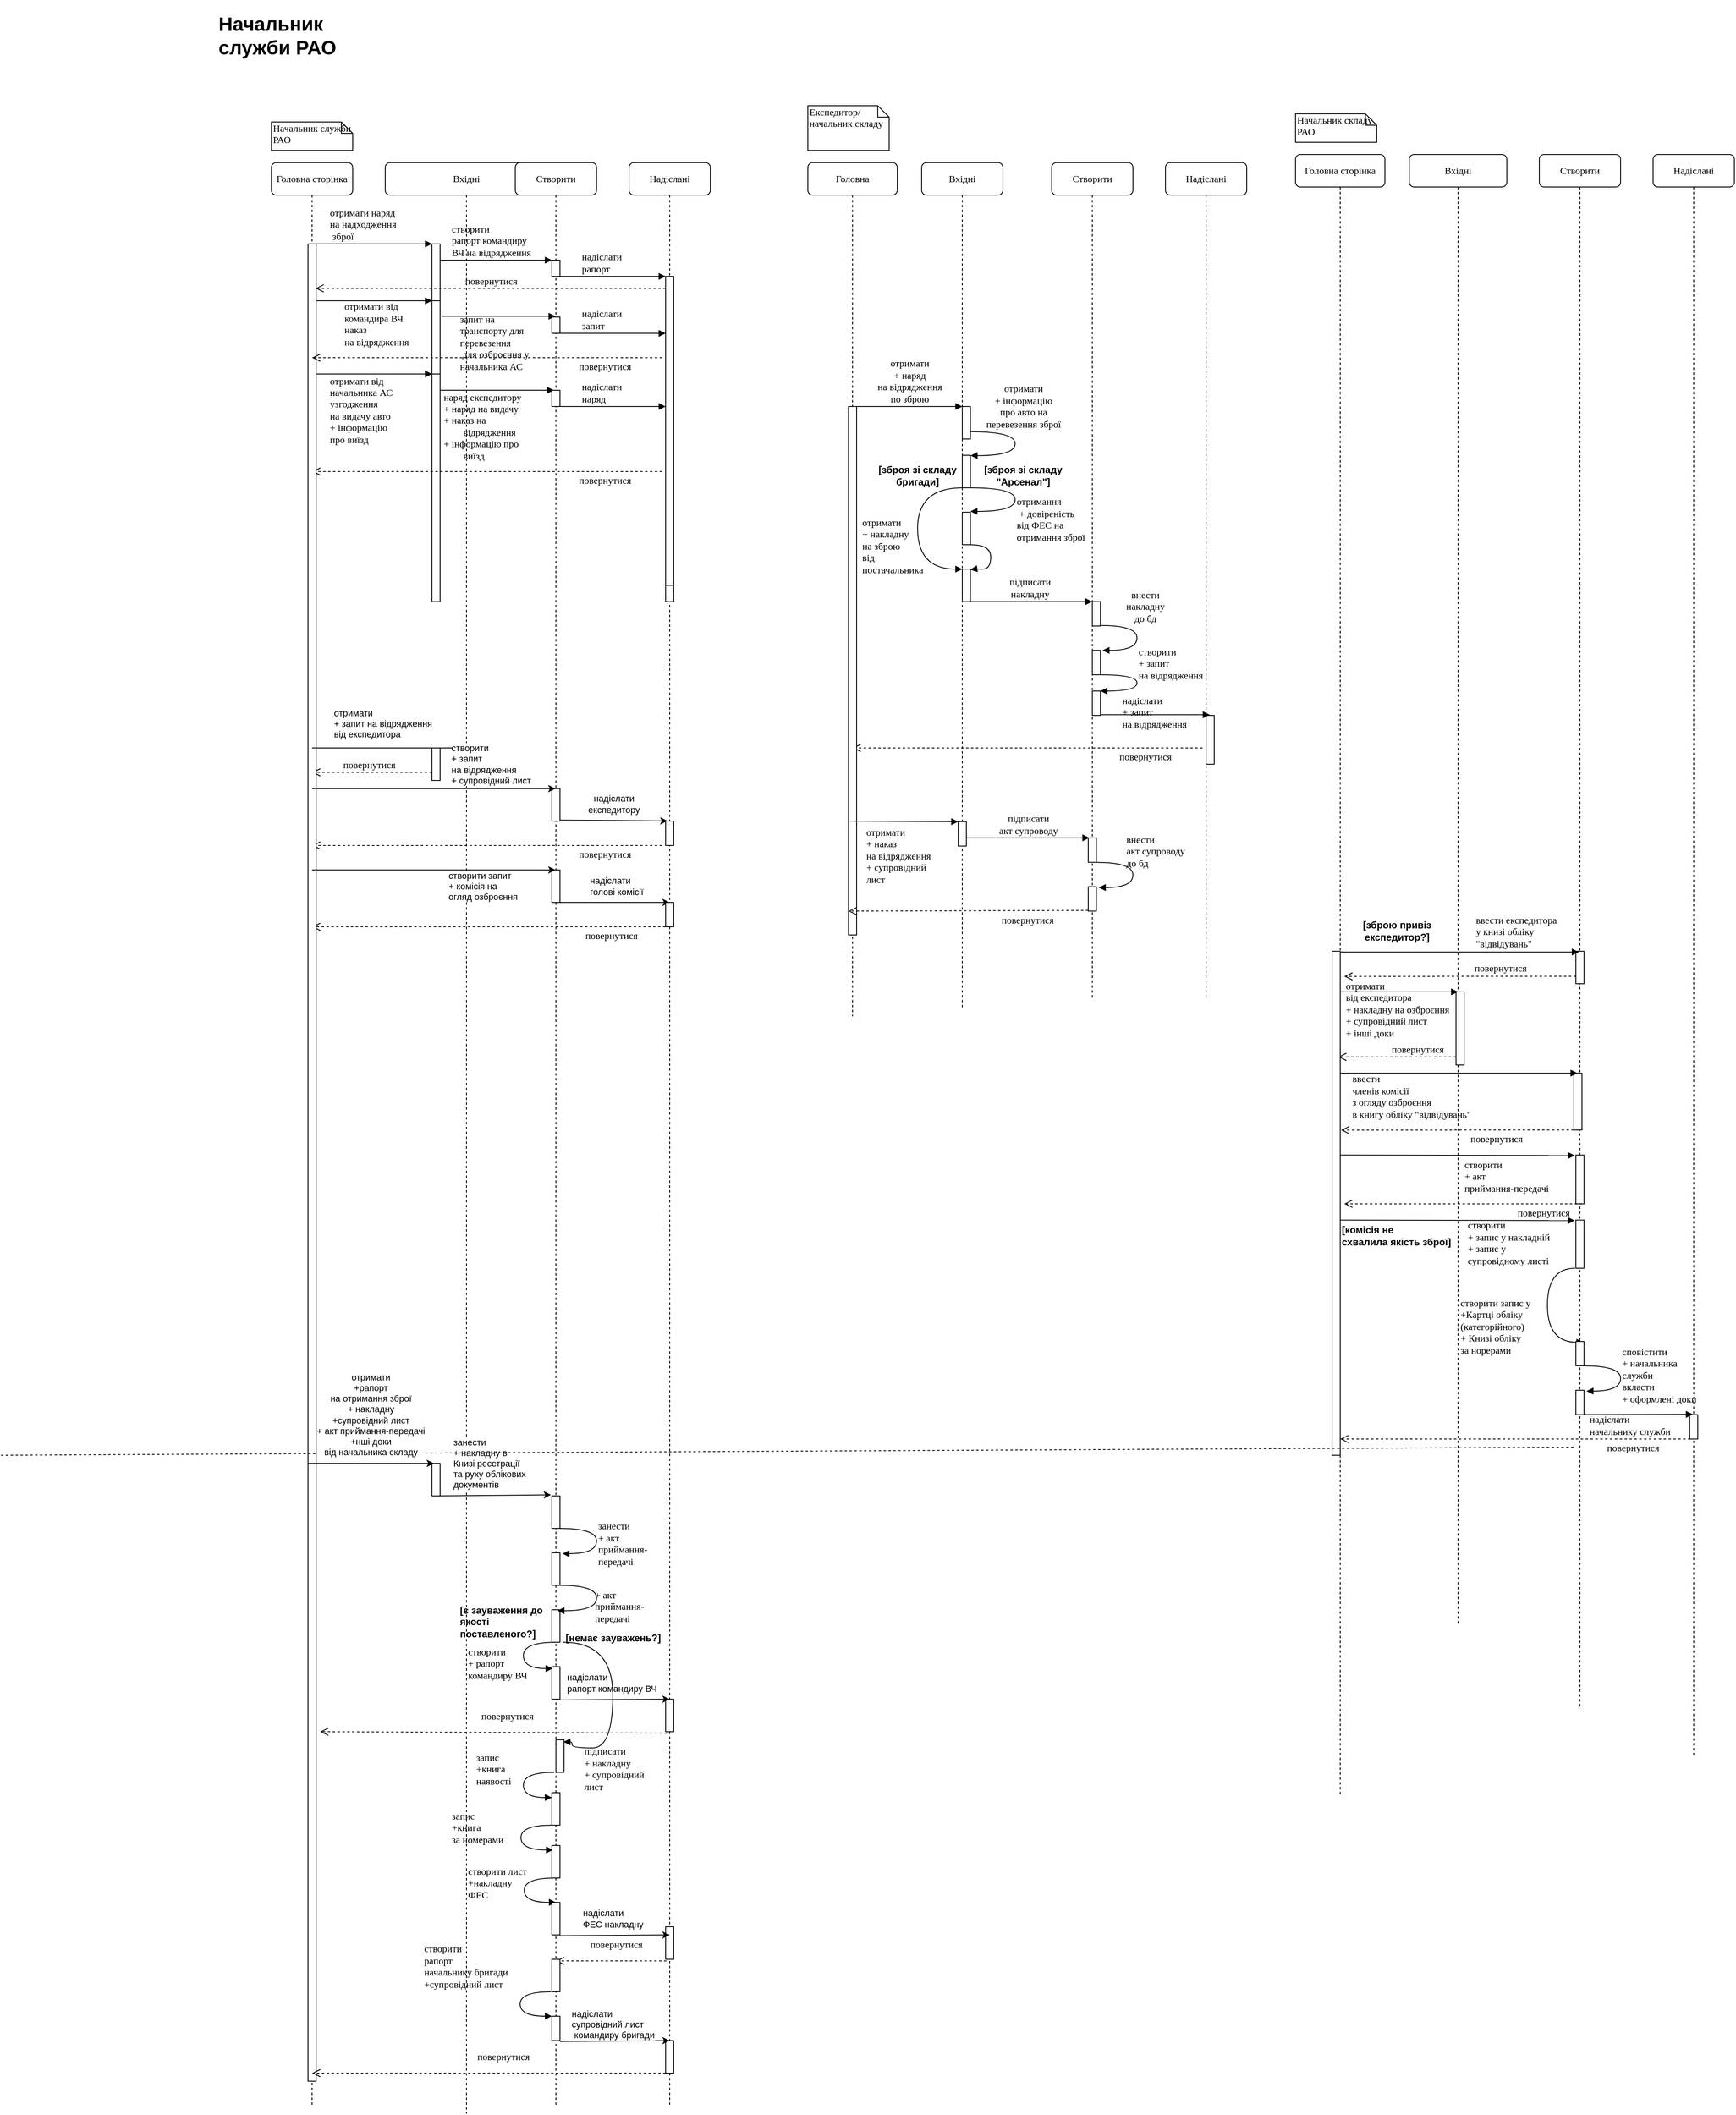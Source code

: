 <mxfile version="22.1.11" type="github">
  <diagram name="Page-1" id="13e1069c-82ec-6db2-03f1-153e76fe0fe0">
    <mxGraphModel dx="4600" dy="2733" grid="1" gridSize="10" guides="1" tooltips="1" connect="1" arrows="1" fold="1" page="1" pageScale="1" pageWidth="1100" pageHeight="850" background="none" math="0" shadow="0">
      <root>
        <mxCell id="0" />
        <mxCell id="1" parent="0" />
        <mxCell id="7baba1c4bc27f4b0-4" value="Надіслані" style="shape=umlLifeline;perimeter=lifelinePerimeter;whiteSpace=wrap;html=1;container=1;collapsible=0;recursiveResize=0;outlineConnect=0;rounded=1;shadow=0;comic=0;labelBackgroundColor=none;strokeWidth=1;fontFamily=Verdana;fontSize=12;align=center;" parent="1" vertex="1">
          <mxGeometry x="540" y="80" width="100" height="2390" as="geometry" />
        </mxCell>
        <mxCell id="gJN-mxGq6mvan0Lc4Zg4-46" value="" style="html=1;points=[];perimeter=orthogonalPerimeter;rounded=0;shadow=0;comic=0;labelBackgroundColor=none;strokeWidth=1;fontFamily=Verdana;fontSize=12;align=center;" parent="7baba1c4bc27f4b0-4" vertex="1">
          <mxGeometry x="45" y="210" width="10" height="330" as="geometry" />
        </mxCell>
        <mxCell id="gJN-mxGq6mvan0Lc4Zg4-53" value="" style="html=1;points=[];perimeter=orthogonalPerimeter;rounded=0;shadow=0;comic=0;labelBackgroundColor=none;strokeWidth=1;fontFamily=Verdana;fontSize=12;align=center;" parent="7baba1c4bc27f4b0-4" vertex="1">
          <mxGeometry x="45" y="300" width="10" height="240" as="geometry" />
        </mxCell>
        <mxCell id="TfGKlCGZZ1w4m9sOf4cQ-7" value="" style="html=1;points=[];perimeter=orthogonalPerimeter;rounded=0;shadow=0;comic=0;labelBackgroundColor=none;strokeWidth=1;fontFamily=Verdana;fontSize=12;align=center;" parent="7baba1c4bc27f4b0-4" vertex="1">
          <mxGeometry x="45" y="810" width="10" height="30" as="geometry" />
        </mxCell>
        <mxCell id="TfGKlCGZZ1w4m9sOf4cQ-14" value="надіслати &lt;br&gt;голові комісії" style="endArrow=classic;html=1;rounded=0;align=left;" parent="7baba1c4bc27f4b0-4" edge="1">
          <mxGeometry x="-0.483" y="20" width="50" height="50" relative="1" as="geometry">
            <mxPoint x="-84.833" y="910" as="sourcePoint" />
            <mxPoint x="50" y="910" as="targetPoint" />
            <mxPoint as="offset" />
          </mxGeometry>
        </mxCell>
        <mxCell id="TfGKlCGZZ1w4m9sOf4cQ-15" value="" style="html=1;points=[];perimeter=orthogonalPerimeter;rounded=0;shadow=0;comic=0;labelBackgroundColor=none;strokeWidth=1;fontFamily=Verdana;fontSize=12;align=center;" parent="7baba1c4bc27f4b0-4" vertex="1">
          <mxGeometry x="45" y="910" width="10" height="30" as="geometry" />
        </mxCell>
        <mxCell id="jEu4bzOX_h1lWOpRAMhi-13" value="" style="html=1;points=[];perimeter=orthogonalPerimeter;rounded=0;shadow=0;comic=0;labelBackgroundColor=none;strokeWidth=1;fontFamily=Verdana;fontSize=12;align=center;" vertex="1" parent="7baba1c4bc27f4b0-4">
          <mxGeometry x="45" y="1890" width="10" height="40" as="geometry" />
        </mxCell>
        <mxCell id="jEu4bzOX_h1lWOpRAMhi-26" value="" style="html=1;points=[];perimeter=orthogonalPerimeter;rounded=0;shadow=0;comic=0;labelBackgroundColor=none;strokeWidth=1;fontFamily=Verdana;fontSize=12;align=center;" vertex="1" parent="7baba1c4bc27f4b0-4">
          <mxGeometry x="45" y="2170" width="10" height="40" as="geometry" />
        </mxCell>
        <mxCell id="7baba1c4bc27f4b0-16" value="" style="html=1;points=[];perimeter=orthogonalPerimeter;rounded=0;shadow=0;comic=0;labelBackgroundColor=none;strokeWidth=1;fontFamily=Verdana;fontSize=12;align=center;" parent="1" vertex="1">
          <mxGeometry x="585" y="220" width="10" height="380" as="geometry" />
        </mxCell>
        <mxCell id="7baba1c4bc27f4b0-2" value="Вхідні" style="shape=umlLifeline;perimeter=lifelinePerimeter;whiteSpace=wrap;html=1;container=1;collapsible=0;recursiveResize=0;outlineConnect=0;rounded=1;shadow=0;comic=0;labelBackgroundColor=none;strokeWidth=1;fontFamily=Verdana;fontSize=12;align=center;" parent="1" vertex="1">
          <mxGeometry x="240" y="80" width="200" height="2400" as="geometry" />
        </mxCell>
        <mxCell id="7baba1c4bc27f4b0-10" value="" style="html=1;points=[];perimeter=orthogonalPerimeter;rounded=0;shadow=0;comic=0;labelBackgroundColor=none;strokeWidth=1;fontFamily=Verdana;fontSize=12;align=center;" parent="7baba1c4bc27f4b0-2" vertex="1">
          <mxGeometry x="57.5" y="100" width="10" height="440" as="geometry" />
        </mxCell>
        <mxCell id="gJN-mxGq6mvan0Lc4Zg4-41" value="" style="html=1;points=[];perimeter=orthogonalPerimeter;rounded=0;shadow=0;comic=0;labelBackgroundColor=none;strokeWidth=1;fontFamily=Verdana;fontSize=12;align=center;" parent="7baba1c4bc27f4b0-2" vertex="1">
          <mxGeometry x="57.5" y="170" width="10" height="360" as="geometry" />
        </mxCell>
        <mxCell id="gJN-mxGq6mvan0Lc4Zg4-49" value="" style="html=1;points=[];perimeter=orthogonalPerimeter;rounded=0;shadow=0;comic=0;labelBackgroundColor=none;strokeWidth=1;fontFamily=Verdana;fontSize=12;align=center;" parent="7baba1c4bc27f4b0-2" vertex="1">
          <mxGeometry x="57.5" y="260" width="10" height="280" as="geometry" />
        </mxCell>
        <mxCell id="gJN-mxGq6mvan0Lc4Zg4-52" value="наряд експедитору&amp;nbsp;&lt;br&gt;+ наряд на видачу&lt;br&gt;+ наказ на &lt;br&gt;&lt;span style=&quot;white-space: pre;&quot;&gt;&#x9;&lt;/span&gt;відрядження&lt;br&gt;&lt;div style=&quot;&quot;&gt;&lt;span style=&quot;background-color: initial;&quot;&gt;+ інформацію про&amp;nbsp;&lt;/span&gt;&lt;/div&gt;&lt;div style=&quot;&quot;&gt;&lt;span style=&quot;background-color: initial;&quot;&gt;&lt;span style=&quot;white-space: pre;&quot;&gt;&#x9;&lt;/span&gt;виїзд&lt;/span&gt;&lt;/div&gt;" style="html=1;verticalAlign=bottom;endArrow=block;labelBackgroundColor=none;fontFamily=Verdana;fontSize=12;align=left;" parent="7baba1c4bc27f4b0-2" edge="1">
          <mxGeometry x="-0.964" y="-90" relative="1" as="geometry">
            <mxPoint x="67.5" y="280" as="sourcePoint" />
            <mxPoint x="207.5" y="280" as="targetPoint" />
            <mxPoint as="offset" />
          </mxGeometry>
        </mxCell>
        <mxCell id="TfGKlCGZZ1w4m9sOf4cQ-2" value="" style="html=1;points=[];perimeter=orthogonalPerimeter;rounded=0;shadow=0;comic=0;labelBackgroundColor=none;strokeWidth=1;fontFamily=Verdana;fontSize=12;align=center;" parent="7baba1c4bc27f4b0-2" vertex="1">
          <mxGeometry x="57.5" y="720" width="10" height="40" as="geometry" />
        </mxCell>
        <mxCell id="TfGKlCGZZ1w4m9sOf4cQ-16" value="повернутися" style="html=1;verticalAlign=bottom;endArrow=open;dashed=1;endSize=8;labelBackgroundColor=none;fontFamily=Verdana;fontSize=12;" parent="7baba1c4bc27f4b0-2" target="7baba1c4bc27f4b0-8" edge="1">
          <mxGeometry x="-0.672" y="20" relative="1" as="geometry">
            <mxPoint x="-79.996" y="940" as="targetPoint" />
            <mxPoint x="350.68" y="940" as="sourcePoint" />
            <mxPoint as="offset" />
          </mxGeometry>
        </mxCell>
        <mxCell id="TfGKlCGZZ1w4m9sOf4cQ-25" value="" style="html=1;points=[];perimeter=orthogonalPerimeter;rounded=0;shadow=0;comic=0;labelBackgroundColor=none;strokeWidth=1;fontFamily=Verdana;fontSize=12;align=center;" parent="7baba1c4bc27f4b0-2" vertex="1">
          <mxGeometry x="57.5" y="1600" width="10" height="40" as="geometry" />
        </mxCell>
        <mxCell id="jEu4bzOX_h1lWOpRAMhi-10" value="&lt;b&gt;[є зауваження до якості поставленого?]&lt;/b&gt;" style="text;html=1;strokeColor=none;fillColor=none;align=left;verticalAlign=middle;whiteSpace=wrap;rounded=0;" vertex="1" parent="7baba1c4bc27f4b0-2">
          <mxGeometry x="90" y="1780" width="130" height="30" as="geometry" />
        </mxCell>
        <mxCell id="7baba1c4bc27f4b0-3" value="Створити" style="shape=umlLifeline;perimeter=lifelinePerimeter;whiteSpace=wrap;html=1;container=1;collapsible=0;recursiveResize=0;outlineConnect=0;rounded=1;shadow=0;comic=0;labelBackgroundColor=none;strokeWidth=1;fontFamily=Verdana;fontSize=12;align=center;" parent="1" vertex="1">
          <mxGeometry x="400" y="80" width="100" height="2390" as="geometry" />
        </mxCell>
        <mxCell id="7baba1c4bc27f4b0-13" value="" style="html=1;points=[];perimeter=orthogonalPerimeter;rounded=0;shadow=0;comic=0;labelBackgroundColor=none;strokeWidth=1;fontFamily=Verdana;fontSize=12;align=center;" parent="7baba1c4bc27f4b0-3" vertex="1">
          <mxGeometry x="45" y="120" width="10" height="20" as="geometry" />
        </mxCell>
        <mxCell id="gJN-mxGq6mvan0Lc4Zg4-42" value="запит на &lt;br&gt;транспорту для &lt;br&gt;перевезення&lt;br&gt;&amp;nbsp;для озброєння у &lt;br&gt;начальника АС" style="html=1;verticalAlign=bottom;endArrow=block;labelBackgroundColor=none;fontFamily=Verdana;fontSize=12;align=left;" parent="7baba1c4bc27f4b0-3" target="7baba1c4bc27f4b0-3" edge="1">
          <mxGeometry x="-0.713" y="-71" relative="1" as="geometry">
            <mxPoint x="-90" y="189" as="sourcePoint" />
            <mxPoint x="40" y="189" as="targetPoint" />
            <mxPoint as="offset" />
          </mxGeometry>
        </mxCell>
        <mxCell id="gJN-mxGq6mvan0Lc4Zg4-43" value="" style="html=1;points=[];perimeter=orthogonalPerimeter;rounded=0;shadow=0;comic=0;labelBackgroundColor=none;strokeWidth=1;fontFamily=Verdana;fontSize=12;align=center;" parent="7baba1c4bc27f4b0-3" vertex="1">
          <mxGeometry x="45" y="190" width="10" height="20" as="geometry" />
        </mxCell>
        <mxCell id="gJN-mxGq6mvan0Lc4Zg4-51" value="" style="html=1;points=[];perimeter=orthogonalPerimeter;rounded=0;shadow=0;comic=0;labelBackgroundColor=none;strokeWidth=1;fontFamily=Verdana;fontSize=12;align=center;" parent="7baba1c4bc27f4b0-3" vertex="1">
          <mxGeometry x="45" y="280" width="10" height="20" as="geometry" />
        </mxCell>
        <mxCell id="gJN-mxGq6mvan0Lc4Zg4-55" value="повернутися" style="html=1;verticalAlign=bottom;endArrow=open;dashed=1;endSize=8;labelBackgroundColor=none;fontFamily=Verdana;fontSize=12;" parent="7baba1c4bc27f4b0-3" edge="1">
          <mxGeometry x="-0.672" y="20" relative="1" as="geometry">
            <mxPoint x="-249.996" y="380" as="targetPoint" />
            <mxPoint x="180.68" y="380" as="sourcePoint" />
            <mxPoint as="offset" />
          </mxGeometry>
        </mxCell>
        <mxCell id="TfGKlCGZZ1w4m9sOf4cQ-3" value="повернутися" style="html=1;verticalAlign=bottom;endArrow=open;dashed=1;endSize=8;labelBackgroundColor=none;fontFamily=Verdana;fontSize=12;" parent="7baba1c4bc27f4b0-3" source="TfGKlCGZZ1w4m9sOf4cQ-2" edge="1">
          <mxGeometry x="0.051" relative="1" as="geometry">
            <mxPoint x="-249.996" y="750" as="targetPoint" />
            <mxPoint x="-110" y="750" as="sourcePoint" />
            <mxPoint as="offset" />
          </mxGeometry>
        </mxCell>
        <mxCell id="TfGKlCGZZ1w4m9sOf4cQ-5" value="" style="html=1;points=[];perimeter=orthogonalPerimeter;rounded=0;shadow=0;comic=0;labelBackgroundColor=none;strokeWidth=1;fontFamily=Verdana;fontSize=12;align=center;" parent="7baba1c4bc27f4b0-3" vertex="1">
          <mxGeometry x="45" y="770" width="10" height="40" as="geometry" />
        </mxCell>
        <mxCell id="TfGKlCGZZ1w4m9sOf4cQ-8" value="повернутися" style="html=1;verticalAlign=bottom;endArrow=open;dashed=1;endSize=8;labelBackgroundColor=none;fontFamily=Verdana;fontSize=12;" parent="7baba1c4bc27f4b0-3" edge="1">
          <mxGeometry x="-0.672" y="20" relative="1" as="geometry">
            <mxPoint x="-249.996" y="840" as="targetPoint" />
            <mxPoint x="180.68" y="840" as="sourcePoint" />
            <mxPoint as="offset" />
          </mxGeometry>
        </mxCell>
        <mxCell id="TfGKlCGZZ1w4m9sOf4cQ-13" value="" style="html=1;points=[];perimeter=orthogonalPerimeter;rounded=0;shadow=0;comic=0;labelBackgroundColor=none;strokeWidth=1;fontFamily=Verdana;fontSize=12;align=center;" parent="7baba1c4bc27f4b0-3" vertex="1">
          <mxGeometry x="45" y="870" width="10" height="40" as="geometry" />
        </mxCell>
        <mxCell id="jEu4bzOX_h1lWOpRAMhi-1" value="" style="html=1;points=[];perimeter=orthogonalPerimeter;rounded=0;shadow=0;comic=0;labelBackgroundColor=none;strokeWidth=1;fontFamily=Verdana;fontSize=12;align=center;" vertex="1" parent="7baba1c4bc27f4b0-3">
          <mxGeometry x="45" y="1640" width="10" height="40" as="geometry" />
        </mxCell>
        <mxCell id="jEu4bzOX_h1lWOpRAMhi-4" value="&lt;div style=&quot;text-align: left;&quot;&gt;занести&amp;nbsp;&lt;/div&gt;&lt;div style=&quot;text-align: left;&quot;&gt;+ накладну в&amp;nbsp;&lt;/div&gt;&lt;div style=&quot;text-align: left;&quot;&gt;Книзі реєстрації&lt;/div&gt;&lt;div style=&quot;text-align: left;&quot;&gt;та руху облікових&lt;/div&gt;&lt;div style=&quot;text-align: left;&quot;&gt;документів&lt;/div&gt;" style="endArrow=classic;html=1;rounded=0;entryX=-0.108;entryY=-0.032;entryDx=0;entryDy=0;entryPerimeter=0;" edge="1" parent="7baba1c4bc27f4b0-3" target="jEu4bzOX_h1lWOpRAMhi-1">
          <mxGeometry x="-0.048" y="39" width="50" height="50" relative="1" as="geometry">
            <mxPoint x="-100" y="1640" as="sourcePoint" />
            <mxPoint x="40" y="1640" as="targetPoint" />
            <mxPoint as="offset" />
          </mxGeometry>
        </mxCell>
        <mxCell id="jEu4bzOX_h1lWOpRAMhi-5" value="" style="html=1;points=[];perimeter=orthogonalPerimeter;rounded=0;shadow=0;comic=0;labelBackgroundColor=none;strokeWidth=1;fontFamily=Verdana;fontSize=12;align=center;" vertex="1" parent="7baba1c4bc27f4b0-3">
          <mxGeometry x="45" y="1710" width="10" height="40" as="geometry" />
        </mxCell>
        <mxCell id="jEu4bzOX_h1lWOpRAMhi-7" value="" style="html=1;points=[];perimeter=orthogonalPerimeter;rounded=0;shadow=0;comic=0;labelBackgroundColor=none;strokeWidth=1;fontFamily=Verdana;fontSize=12;align=center;" vertex="1" parent="7baba1c4bc27f4b0-3">
          <mxGeometry x="45" y="1780" width="10" height="40" as="geometry" />
        </mxCell>
        <mxCell id="jEu4bzOX_h1lWOpRAMhi-9" value="&lt;br&gt;+&amp;nbsp;акт &lt;br&gt;приймання-&lt;br&gt;передачі" style="html=1;verticalAlign=bottom;endArrow=block;labelBackgroundColor=none;fontFamily=Verdana;fontSize=12;elbow=vertical;edgeStyle=orthogonalEdgeStyle;curved=1;exitX=1.02;exitY=0.98;exitPerimeter=0;exitDx=0;exitDy=0;entryX=0.684;entryY=0.03;entryDx=0;entryDy=0;entryPerimeter=0;align=left;" edge="1" parent="7baba1c4bc27f4b0-3" target="jEu4bzOX_h1lWOpRAMhi-7">
          <mxGeometry x="0.288" y="19" relative="1" as="geometry">
            <mxPoint x="55" y="1750.01" as="sourcePoint" />
            <mxPoint x="58" y="1781.01" as="targetPoint" />
            <Array as="points">
              <mxPoint x="100" y="1750" />
              <mxPoint x="100" y="1781" />
            </Array>
            <mxPoint as="offset" />
          </mxGeometry>
        </mxCell>
        <mxCell id="jEu4bzOX_h1lWOpRAMhi-11" value="створити&amp;nbsp;&lt;br&gt;+ рапорт &lt;br&gt;командиру ВЧ" style="html=1;verticalAlign=bottom;endArrow=block;labelBackgroundColor=none;fontFamily=Verdana;fontSize=12;elbow=vertical;edgeStyle=orthogonalEdgeStyle;curved=1;entryX=0.095;entryY=0.059;entryDx=0;entryDy=0;entryPerimeter=0;align=left;" edge="1" parent="7baba1c4bc27f4b0-3" target="jEu4bzOX_h1lWOpRAMhi-12">
          <mxGeometry x="0.337" y="-72" relative="1" as="geometry">
            <mxPoint x="50" y="1820" as="sourcePoint" />
            <mxPoint x="55" y="1851" as="targetPoint" />
            <Array as="points">
              <mxPoint x="10" y="1820" />
              <mxPoint x="10" y="1852" />
            </Array>
            <mxPoint x="-70" y="-54" as="offset" />
          </mxGeometry>
        </mxCell>
        <mxCell id="jEu4bzOX_h1lWOpRAMhi-12" value="" style="html=1;points=[];perimeter=orthogonalPerimeter;rounded=0;shadow=0;comic=0;labelBackgroundColor=none;strokeWidth=1;fontFamily=Verdana;fontSize=12;align=center;" vertex="1" parent="7baba1c4bc27f4b0-3">
          <mxGeometry x="45" y="1850" width="10" height="40" as="geometry" />
        </mxCell>
        <mxCell id="jEu4bzOX_h1lWOpRAMhi-14" value="&lt;div style=&quot;text-align: left;&quot;&gt;надіслати&amp;nbsp;&lt;/div&gt;&lt;div style=&quot;text-align: left;&quot;&gt;рапорт командиру ВЧ&amp;nbsp;&lt;/div&gt;" style="endArrow=classic;html=1;rounded=0;" edge="1" parent="7baba1c4bc27f4b0-3">
          <mxGeometry x="-0.035" y="21" width="50" height="50" relative="1" as="geometry">
            <mxPoint x="55" y="1891" as="sourcePoint" />
            <mxPoint x="190" y="1890" as="targetPoint" />
            <mxPoint as="offset" />
          </mxGeometry>
        </mxCell>
        <mxCell id="jEu4bzOX_h1lWOpRAMhi-15" value="повернутися" style="html=1;verticalAlign=bottom;endArrow=open;dashed=1;endSize=8;labelBackgroundColor=none;fontFamily=Verdana;fontSize=12;exitX=0.127;exitY=1.043;exitDx=0;exitDy=0;exitPerimeter=0;" edge="1" parent="7baba1c4bc27f4b0-3" source="jEu4bzOX_h1lWOpRAMhi-13">
          <mxGeometry x="-0.079" y="-11" relative="1" as="geometry">
            <mxPoint x="-239.996" y="1930" as="targetPoint" />
            <mxPoint x="190.68" y="1930" as="sourcePoint" />
            <mxPoint as="offset" />
          </mxGeometry>
        </mxCell>
        <mxCell id="jEu4bzOX_h1lWOpRAMhi-16" value="&lt;b&gt;[немає зауважень?]&lt;/b&gt;" style="text;html=1;strokeColor=none;fillColor=none;align=left;verticalAlign=middle;whiteSpace=wrap;rounded=0;" vertex="1" parent="7baba1c4bc27f4b0-3">
          <mxGeometry x="60" y="1800" width="120" height="30" as="geometry" />
        </mxCell>
        <mxCell id="jEu4bzOX_h1lWOpRAMhi-17" value="" style="html=1;points=[];perimeter=orthogonalPerimeter;rounded=0;shadow=0;comic=0;labelBackgroundColor=none;strokeWidth=1;fontFamily=Verdana;fontSize=12;align=center;" vertex="1" parent="7baba1c4bc27f4b0-3">
          <mxGeometry x="50" y="1940" width="10" height="40" as="geometry" />
        </mxCell>
        <mxCell id="jEu4bzOX_h1lWOpRAMhi-19" value="підписати&amp;nbsp;&lt;br&gt;+ накладну&lt;br&gt;+ супровідний &lt;br&gt;лист" style="html=1;verticalAlign=bottom;endArrow=block;labelBackgroundColor=none;fontFamily=Verdana;fontSize=12;elbow=vertical;edgeStyle=orthogonalEdgeStyle;curved=1;entryX=0.931;entryY=0.063;entryDx=0;entryDy=0;entryPerimeter=0;align=left;" edge="1" parent="7baba1c4bc27f4b0-3" target="jEu4bzOX_h1lWOpRAMhi-17">
          <mxGeometry x="0.762" y="57" relative="1" as="geometry">
            <mxPoint x="59" y="1820" as="sourcePoint" />
            <mxPoint x="55" y="1852" as="targetPoint" />
            <Array as="points">
              <mxPoint x="120" y="1820" />
              <mxPoint x="120" y="1950" />
              <mxPoint x="70" y="1950" />
              <mxPoint x="70" y="1942" />
            </Array>
            <mxPoint as="offset" />
          </mxGeometry>
        </mxCell>
        <mxCell id="jEu4bzOX_h1lWOpRAMhi-20" value="" style="html=1;points=[];perimeter=orthogonalPerimeter;rounded=0;shadow=0;comic=0;labelBackgroundColor=none;strokeWidth=1;fontFamily=Verdana;fontSize=12;align=center;" vertex="1" parent="7baba1c4bc27f4b0-3">
          <mxGeometry x="45" y="2005" width="10" height="40" as="geometry" />
        </mxCell>
        <mxCell id="jEu4bzOX_h1lWOpRAMhi-21" value="запис&lt;br&gt;+книга &lt;br&gt;наявості" style="html=1;verticalAlign=bottom;endArrow=block;labelBackgroundColor=none;fontFamily=Verdana;fontSize=12;elbow=vertical;edgeStyle=orthogonalEdgeStyle;curved=1;exitX=1.02;exitY=0.98;exitPerimeter=0;exitDx=0;exitDy=0;entryX=0.684;entryY=0.03;entryDx=0;entryDy=0;entryPerimeter=0;align=left;" edge="1" parent="7baba1c4bc27f4b0-3">
          <mxGeometry x="0.115" y="-60" relative="1" as="geometry">
            <mxPoint x="48" y="1980.01" as="sourcePoint" />
            <mxPoint x="45" y="2011" as="targetPoint" />
            <Array as="points">
              <mxPoint x="10" y="1980" />
              <mxPoint x="10" y="2011" />
            </Array>
            <mxPoint as="offset" />
          </mxGeometry>
        </mxCell>
        <mxCell id="jEu4bzOX_h1lWOpRAMhi-22" value="запис&lt;br&gt;+книга &lt;br&gt;за номерами" style="html=1;verticalAlign=bottom;endArrow=block;labelBackgroundColor=none;fontFamily=Verdana;fontSize=12;elbow=vertical;edgeStyle=orthogonalEdgeStyle;curved=1;exitX=1.02;exitY=0.98;exitPerimeter=0;exitDx=0;exitDy=0;entryX=0.147;entryY=0.136;entryDx=0;entryDy=0;entryPerimeter=0;align=left;" edge="1" parent="7baba1c4bc27f4b0-3" target="jEu4bzOX_h1lWOpRAMhi-23">
          <mxGeometry x="0.211" y="-87" relative="1" as="geometry">
            <mxPoint x="45" y="2045.01" as="sourcePoint" />
            <mxPoint x="42" y="2076" as="targetPoint" />
            <Array as="points">
              <mxPoint x="7" y="2045" />
              <mxPoint x="7" y="2075" />
            </Array>
            <mxPoint as="offset" />
          </mxGeometry>
        </mxCell>
        <mxCell id="jEu4bzOX_h1lWOpRAMhi-23" value="" style="html=1;points=[];perimeter=orthogonalPerimeter;rounded=0;shadow=0;comic=0;labelBackgroundColor=none;strokeWidth=1;fontFamily=Verdana;fontSize=12;align=center;" vertex="1" parent="7baba1c4bc27f4b0-3">
          <mxGeometry x="45" y="2070" width="10" height="40" as="geometry" />
        </mxCell>
        <mxCell id="jEu4bzOX_h1lWOpRAMhi-24" value="створити лист&lt;br&gt;+накладну&lt;br&gt;ФЕС" style="html=1;verticalAlign=bottom;endArrow=block;labelBackgroundColor=none;fontFamily=Verdana;fontSize=12;elbow=vertical;edgeStyle=orthogonalEdgeStyle;curved=1;exitX=1.02;exitY=0.98;exitPerimeter=0;exitDx=0;exitDy=0;entryX=0.147;entryY=0.136;entryDx=0;entryDy=0;entryPerimeter=0;align=left;" edge="1" parent="7baba1c4bc27f4b0-3">
          <mxGeometry x="0.271" y="-71" relative="1" as="geometry">
            <mxPoint x="49" y="2110" as="sourcePoint" />
            <mxPoint x="50" y="2139.99" as="targetPoint" />
            <Array as="points">
              <mxPoint x="11" y="2109.99" />
              <mxPoint x="11" y="2139.99" />
            </Array>
            <mxPoint x="-71" y="-71" as="offset" />
          </mxGeometry>
        </mxCell>
        <mxCell id="jEu4bzOX_h1lWOpRAMhi-25" value="" style="html=1;points=[];perimeter=orthogonalPerimeter;rounded=0;shadow=0;comic=0;labelBackgroundColor=none;strokeWidth=1;fontFamily=Verdana;fontSize=12;align=center;" vertex="1" parent="7baba1c4bc27f4b0-3">
          <mxGeometry x="45" y="2140" width="10" height="40" as="geometry" />
        </mxCell>
        <mxCell id="jEu4bzOX_h1lWOpRAMhi-27" value="&lt;div style=&quot;text-align: left;&quot;&gt;надіслати&amp;nbsp;&lt;/div&gt;&lt;div style=&quot;text-align: left;&quot;&gt;ФЕС накладну&lt;/div&gt;" style="endArrow=classic;html=1;rounded=0;" edge="1" parent="7baba1c4bc27f4b0-3">
          <mxGeometry x="-0.035" y="21" width="50" height="50" relative="1" as="geometry">
            <mxPoint x="55" y="2181" as="sourcePoint" />
            <mxPoint x="190" y="2180" as="targetPoint" />
            <mxPoint as="offset" />
          </mxGeometry>
        </mxCell>
        <mxCell id="jEu4bzOX_h1lWOpRAMhi-28" value="повернутися" style="html=1;verticalAlign=bottom;endArrow=open;dashed=1;endSize=8;labelBackgroundColor=none;fontFamily=Verdana;fontSize=12;exitX=0.127;exitY=1.043;exitDx=0;exitDy=0;exitPerimeter=0;" edge="1" parent="7baba1c4bc27f4b0-3">
          <mxGeometry x="-0.079" y="-11" relative="1" as="geometry">
            <mxPoint x="50" y="2212" as="targetPoint" />
            <mxPoint x="186" y="2212" as="sourcePoint" />
            <mxPoint as="offset" />
          </mxGeometry>
        </mxCell>
        <mxCell id="jEu4bzOX_h1lWOpRAMhi-29" value="створити&amp;nbsp;&lt;br&gt;рапорт&lt;br&gt;начальнику бригади&lt;br&gt;+супровідний лист" style="html=1;verticalAlign=bottom;endArrow=block;labelBackgroundColor=none;fontFamily=Verdana;fontSize=12;elbow=vertical;edgeStyle=orthogonalEdgeStyle;curved=1;exitX=1.02;exitY=0.98;exitPerimeter=0;exitDx=0;exitDy=0;entryX=0.147;entryY=0.136;entryDx=0;entryDy=0;entryPerimeter=0;align=left;" edge="1" parent="7baba1c4bc27f4b0-3">
          <mxGeometry x="-0.29" y="-120" relative="1" as="geometry">
            <mxPoint x="44.0" y="2249.97" as="sourcePoint" />
            <mxPoint x="45.0" y="2279.96" as="targetPoint" />
            <Array as="points">
              <mxPoint x="6.0" y="2249.96" />
              <mxPoint x="6.0" y="2279.96" />
            </Array>
            <mxPoint as="offset" />
          </mxGeometry>
        </mxCell>
        <mxCell id="jEu4bzOX_h1lWOpRAMhi-30" value="" style="html=1;points=[];perimeter=orthogonalPerimeter;rounded=0;shadow=0;comic=0;labelBackgroundColor=none;strokeWidth=1;fontFamily=Verdana;fontSize=12;align=center;" vertex="1" parent="7baba1c4bc27f4b0-3">
          <mxGeometry x="45" y="2210" width="10" height="40" as="geometry" />
        </mxCell>
        <mxCell id="7baba1c4bc27f4b0-8" value="Головна сторінка" style="shape=umlLifeline;perimeter=lifelinePerimeter;whiteSpace=wrap;html=1;container=1;collapsible=0;recursiveResize=0;outlineConnect=0;rounded=1;shadow=0;comic=0;labelBackgroundColor=none;strokeWidth=1;fontFamily=Verdana;fontSize=12;align=center;" parent="1" vertex="1">
          <mxGeometry x="100" y="80" width="100" height="2390" as="geometry" />
        </mxCell>
        <mxCell id="7baba1c4bc27f4b0-9" value="" style="html=1;points=[];perimeter=orthogonalPerimeter;rounded=0;shadow=0;comic=0;labelBackgroundColor=none;strokeWidth=1;fontFamily=Verdana;fontSize=12;align=center;" parent="7baba1c4bc27f4b0-8" vertex="1">
          <mxGeometry x="45" y="100" width="10" height="2260" as="geometry" />
        </mxCell>
        <mxCell id="7baba1c4bc27f4b0-23" value="&lt;div style=&quot;text-align: left;&quot;&gt;&lt;span style=&quot;background-color: initial;&quot;&gt;отримати від&lt;/span&gt;&lt;/div&gt;&lt;div style=&quot;text-align: left;&quot;&gt;&lt;span style=&quot;background-color: initial;&quot;&gt;командира ВЧ&lt;/span&gt;&lt;/div&gt;&lt;div style=&quot;text-align: left;&quot;&gt;&lt;span style=&quot;background-color: initial;&quot;&gt;наказ&lt;/span&gt;&lt;/div&gt;на відрядження" style="html=1;verticalAlign=bottom;endArrow=block;labelBackgroundColor=none;fontFamily=Verdana;fontSize=12;" parent="7baba1c4bc27f4b0-8" edge="1">
          <mxGeometry x="0.032" y="-60" relative="1" as="geometry">
            <mxPoint x="55" y="170" as="sourcePoint" />
            <mxPoint x="197.5" y="170" as="targetPoint" />
            <mxPoint as="offset" />
          </mxGeometry>
        </mxCell>
        <mxCell id="gJN-mxGq6mvan0Lc4Zg4-50" value="отримати від &lt;br&gt;начальника АС&lt;br&gt;узгодження&lt;br&gt;на видачу авто&lt;br&gt;+ інформацію &lt;br&gt;про виїзд" style="html=1;verticalAlign=bottom;endArrow=block;labelBackgroundColor=none;fontFamily=Verdana;fontSize=12;align=left;" parent="7baba1c4bc27f4b0-8" edge="1">
          <mxGeometry x="-0.789" y="-90" relative="1" as="geometry">
            <mxPoint x="55" y="260" as="sourcePoint" />
            <mxPoint x="197.5" y="260" as="targetPoint" />
            <mxPoint as="offset" />
          </mxGeometry>
        </mxCell>
        <mxCell id="TfGKlCGZZ1w4m9sOf4cQ-1" value="отримати&amp;nbsp;&lt;br&gt;+ запит на відрядження&lt;br&gt;від&amp;nbsp;експедитора" style="endArrow=classic;html=1;rounded=0;align=left;" parent="7baba1c4bc27f4b0-8" target="7baba1c4bc27f4b0-2" edge="1">
          <mxGeometry x="-0.737" y="30" width="50" height="50" relative="1" as="geometry">
            <mxPoint x="50" y="720" as="sourcePoint" />
            <mxPoint x="100" y="670" as="targetPoint" />
            <mxPoint as="offset" />
          </mxGeometry>
        </mxCell>
        <mxCell id="TfGKlCGZZ1w4m9sOf4cQ-4" value="&lt;div style=&quot;text-align: left;&quot;&gt;створити&amp;nbsp;&lt;/div&gt;&lt;div style=&quot;text-align: left;&quot;&gt;+ запит&amp;nbsp;&lt;/div&gt;&lt;div style=&quot;text-align: left;&quot;&gt;на відрядження&lt;/div&gt;&lt;div style=&quot;text-align: left;&quot;&gt;+ супровідний лист&lt;/div&gt;" style="endArrow=classic;html=1;rounded=0;" parent="7baba1c4bc27f4b0-8" target="7baba1c4bc27f4b0-3" edge="1">
          <mxGeometry x="0.469" y="30" width="50" height="50" relative="1" as="geometry">
            <mxPoint x="50" y="770" as="sourcePoint" />
            <mxPoint x="100" y="720" as="targetPoint" />
            <mxPoint as="offset" />
          </mxGeometry>
        </mxCell>
        <mxCell id="TfGKlCGZZ1w4m9sOf4cQ-12" value="&lt;div style=&quot;text-align: left;&quot;&gt;створити запит&lt;/div&gt;&lt;div style=&quot;text-align: left;&quot;&gt;+ комісія на&amp;nbsp;&lt;/div&gt;&lt;div style=&quot;text-align: left;&quot;&gt;огляд озброєння&lt;/div&gt;" style="endArrow=classic;html=1;rounded=0;" parent="7baba1c4bc27f4b0-8" target="7baba1c4bc27f4b0-3" edge="1">
          <mxGeometry x="0.402" y="-20" width="50" height="50" relative="1" as="geometry">
            <mxPoint x="50" y="870" as="sourcePoint" />
            <mxPoint x="100" y="820" as="targetPoint" />
            <mxPoint as="offset" />
          </mxGeometry>
        </mxCell>
        <mxCell id="7baba1c4bc27f4b0-17" value="надіслати &lt;br&gt;рапорт" style="html=1;verticalAlign=bottom;endArrow=block;labelBackgroundColor=none;fontFamily=Verdana;fontSize=12;edgeStyle=elbowEdgeStyle;elbow=vertical;align=left;" parent="1" source="7baba1c4bc27f4b0-13" target="7baba1c4bc27f4b0-16" edge="1">
          <mxGeometry x="-0.615" relative="1" as="geometry">
            <mxPoint x="510" y="220" as="sourcePoint" />
            <Array as="points">
              <mxPoint x="460" y="220" />
            </Array>
            <mxPoint as="offset" />
          </mxGeometry>
        </mxCell>
        <mxCell id="7baba1c4bc27f4b0-11" value="отримати наряд &lt;br&gt;на надходження&lt;br&gt;&amp;nbsp;зброї" style="html=1;verticalAlign=bottom;endArrow=block;entryX=0;entryY=0;labelBackgroundColor=none;fontFamily=Verdana;fontSize=12;edgeStyle=elbowEdgeStyle;elbow=vertical;align=left;" parent="1" source="7baba1c4bc27f4b0-9" target="7baba1c4bc27f4b0-10" edge="1">
          <mxGeometry x="-0.79" relative="1" as="geometry">
            <mxPoint x="220" y="190" as="sourcePoint" />
            <mxPoint as="offset" />
          </mxGeometry>
        </mxCell>
        <mxCell id="7baba1c4bc27f4b0-14" value="створити &lt;br&gt;рапорт командиру &lt;br&gt;ВЧ на відрядження" style="html=1;verticalAlign=bottom;endArrow=block;entryX=0;entryY=0;labelBackgroundColor=none;fontFamily=Verdana;fontSize=12;edgeStyle=elbowEdgeStyle;elbow=vertical;align=left;" parent="1" source="7baba1c4bc27f4b0-10" target="7baba1c4bc27f4b0-13" edge="1">
          <mxGeometry x="-0.818" relative="1" as="geometry">
            <mxPoint x="370" y="200" as="sourcePoint" />
            <mxPoint as="offset" />
          </mxGeometry>
        </mxCell>
        <mxCell id="7baba1c4bc27f4b0-40" value="Начальник служби РАО" style="shape=note;whiteSpace=wrap;html=1;size=14;verticalAlign=top;align=left;spacingTop=-6;rounded=0;shadow=0;comic=0;labelBackgroundColor=none;strokeWidth=1;fontFamily=Verdana;fontSize=12" parent="1" vertex="1">
          <mxGeometry x="100" y="30" width="100" height="35" as="geometry" />
        </mxCell>
        <mxCell id="gJN-mxGq6mvan0Lc4Zg4-1" value="Вхідні" style="shape=umlLifeline;perimeter=lifelinePerimeter;whiteSpace=wrap;html=1;container=1;collapsible=0;recursiveResize=0;outlineConnect=0;rounded=1;shadow=0;comic=0;labelBackgroundColor=none;strokeWidth=1;fontFamily=Verdana;fontSize=12;align=center;" parent="1" vertex="1">
          <mxGeometry x="900" y="80" width="100" height="1040" as="geometry" />
        </mxCell>
        <mxCell id="gJN-mxGq6mvan0Lc4Zg4-3" value="Створити" style="shape=umlLifeline;perimeter=lifelinePerimeter;whiteSpace=wrap;html=1;container=1;collapsible=0;recursiveResize=0;outlineConnect=0;rounded=1;shadow=0;comic=0;labelBackgroundColor=none;strokeWidth=1;fontFamily=Verdana;fontSize=12;align=center;" parent="1" vertex="1">
          <mxGeometry x="1060" y="80" width="100" height="1030" as="geometry" />
        </mxCell>
        <mxCell id="gJN-mxGq6mvan0Lc4Zg4-5" value="Надіслані" style="shape=umlLifeline;perimeter=lifelinePerimeter;whiteSpace=wrap;html=1;container=1;collapsible=0;recursiveResize=0;outlineConnect=0;rounded=1;shadow=0;comic=0;labelBackgroundColor=none;strokeWidth=1;fontFamily=Verdana;fontSize=12;align=center;" parent="1" vertex="1">
          <mxGeometry x="1200" y="80" width="100" height="1030" as="geometry" />
        </mxCell>
        <mxCell id="gJN-mxGq6mvan0Lc4Zg4-9" value="Головна" style="shape=umlLifeline;perimeter=lifelinePerimeter;whiteSpace=wrap;html=1;container=1;collapsible=0;recursiveResize=0;outlineConnect=0;rounded=1;shadow=0;comic=0;labelBackgroundColor=none;strokeWidth=1;fontFamily=Verdana;fontSize=12;align=center;" parent="1" vertex="1">
          <mxGeometry x="760" y="80" width="110" height="1050" as="geometry" />
        </mxCell>
        <mxCell id="gJN-mxGq6mvan0Lc4Zg4-2" value="" style="html=1;points=[];perimeter=orthogonalPerimeter;rounded=0;shadow=0;comic=0;labelBackgroundColor=none;strokeWidth=1;fontFamily=Verdana;fontSize=12;align=center;" parent="gJN-mxGq6mvan0Lc4Zg4-9" vertex="1">
          <mxGeometry x="190" y="300" width="10" height="40" as="geometry" />
        </mxCell>
        <mxCell id="oQ4QWbfAj2tUCulmd6yD-1" value="отримати &lt;br&gt;+ інформацію &lt;br&gt;про авто на &lt;br&gt;перевезення зброї" style="html=1;verticalAlign=bottom;endArrow=block;labelBackgroundColor=none;fontFamily=Verdana;fontSize=12;elbow=vertical;edgeStyle=orthogonalEdgeStyle;curved=1;entryX=1.02;entryY=0.009;entryPerimeter=0;exitX=1.038;exitY=0.345;exitPerimeter=0;entryDx=0;entryDy=0;" parent="gJN-mxGq6mvan0Lc4Zg4-9" target="oQ4QWbfAj2tUCulmd6yD-2" edge="1">
          <mxGeometry x="-0.211" y="10" relative="1" as="geometry">
            <mxPoint x="200" y="331" as="sourcePoint" />
            <mxPoint x="205" y="369" as="targetPoint" />
            <Array as="points">
              <mxPoint x="255" y="331" />
              <mxPoint x="255" y="361" />
            </Array>
            <mxPoint as="offset" />
          </mxGeometry>
        </mxCell>
        <mxCell id="oQ4QWbfAj2tUCulmd6yD-2" value="" style="html=1;points=[];perimeter=orthogonalPerimeter;rounded=0;shadow=0;comic=0;labelBackgroundColor=none;strokeWidth=1;fontFamily=Verdana;fontSize=12;align=center;" parent="gJN-mxGq6mvan0Lc4Zg4-9" vertex="1">
          <mxGeometry x="190" y="360" width="10" height="40" as="geometry" />
        </mxCell>
        <mxCell id="oQ4QWbfAj2tUCulmd6yD-4" value="" style="html=1;points=[];perimeter=orthogonalPerimeter;rounded=0;shadow=0;comic=0;labelBackgroundColor=none;strokeWidth=1;fontFamily=Verdana;fontSize=12;align=center;" parent="gJN-mxGq6mvan0Lc4Zg4-9" vertex="1">
          <mxGeometry x="190" y="430" width="10" height="40" as="geometry" />
        </mxCell>
        <mxCell id="oQ4QWbfAj2tUCulmd6yD-5" value="отримання&amp;nbsp;&lt;br&gt;&amp;nbsp;+ довіреність &lt;br&gt;від ФЕС на &lt;br&gt;отримання зброї" style="html=1;verticalAlign=bottom;endArrow=block;labelBackgroundColor=none;fontFamily=Verdana;fontSize=12;elbow=vertical;edgeStyle=orthogonalEdgeStyle;curved=1;entryX=1.02;entryY=0.009;entryPerimeter=0;exitX=1.038;exitY=0.345;exitPerimeter=0;entryDx=0;entryDy=0;align=left;" parent="gJN-mxGq6mvan0Lc4Zg4-9" edge="1">
          <mxGeometry x="0.209" y="41" relative="1" as="geometry">
            <mxPoint x="200" y="400" as="sourcePoint" />
            <mxPoint x="200" y="429" as="targetPoint" />
            <Array as="points">
              <mxPoint x="255" y="400" />
              <mxPoint x="255" y="429" />
            </Array>
            <mxPoint as="offset" />
          </mxGeometry>
        </mxCell>
        <mxCell id="oQ4QWbfAj2tUCulmd6yD-7" value="" style="html=1;points=[];perimeter=orthogonalPerimeter;rounded=0;shadow=0;comic=0;labelBackgroundColor=none;strokeWidth=1;fontFamily=Verdana;fontSize=12;align=center;" parent="gJN-mxGq6mvan0Lc4Zg4-9" vertex="1">
          <mxGeometry x="190" y="500" width="10" height="40" as="geometry" />
        </mxCell>
        <mxCell id="oQ4QWbfAj2tUCulmd6yD-14" value="" style="html=1;points=[];perimeter=orthogonalPerimeter;rounded=0;shadow=0;comic=0;labelBackgroundColor=none;strokeWidth=1;fontFamily=Verdana;fontSize=12;align=center;" parent="gJN-mxGq6mvan0Lc4Zg4-9" vertex="1">
          <mxGeometry x="350" y="600" width="10" height="30" as="geometry" />
        </mxCell>
        <mxCell id="oQ4QWbfAj2tUCulmd6yD-18" value="" style="html=1;points=[];perimeter=orthogonalPerimeter;rounded=0;shadow=0;comic=0;labelBackgroundColor=none;strokeWidth=1;fontFamily=Verdana;fontSize=12;align=center;" parent="gJN-mxGq6mvan0Lc4Zg4-9" vertex="1">
          <mxGeometry x="350" y="650" width="10" height="30" as="geometry" />
        </mxCell>
        <mxCell id="oQ4QWbfAj2tUCulmd6yD-20" value="створити &lt;br&gt;+ запит &lt;br&gt;на відрядження" style="html=1;verticalAlign=bottom;endArrow=block;labelBackgroundColor=none;fontFamily=Verdana;fontSize=12;elbow=vertical;edgeStyle=orthogonalEdgeStyle;curved=1;exitX=1.038;exitY=0.345;exitPerimeter=0;align=left;" parent="gJN-mxGq6mvan0Lc4Zg4-9" target="oQ4QWbfAj2tUCulmd6yD-18" edge="1">
          <mxGeometry relative="1" as="geometry">
            <mxPoint x="360.003" y="630" as="sourcePoint" />
            <mxPoint x="365.003" y="668.333" as="targetPoint" />
            <Array as="points">
              <mxPoint x="405" y="630" />
              <mxPoint x="405" y="650" />
            </Array>
            <mxPoint as="offset" />
          </mxGeometry>
        </mxCell>
        <mxCell id="oQ4QWbfAj2tUCulmd6yD-26" value="повернутися" style="html=1;verticalAlign=bottom;endArrow=open;dashed=1;endSize=8;labelBackgroundColor=none;fontFamily=Verdana;fontSize=12;" parent="gJN-mxGq6mvan0Lc4Zg4-9" edge="1">
          <mxGeometry x="-0.672" y="20" relative="1" as="geometry">
            <mxPoint x="55.004" y="720" as="targetPoint" />
            <mxPoint x="485.68" y="720" as="sourcePoint" />
            <mxPoint as="offset" />
          </mxGeometry>
        </mxCell>
        <mxCell id="oQ4QWbfAj2tUCulmd6yD-21" value="" style="html=1;points=[];perimeter=orthogonalPerimeter;rounded=0;shadow=0;comic=0;labelBackgroundColor=none;strokeWidth=1;fontFamily=Verdana;fontSize=12;align=center;" parent="gJN-mxGq6mvan0Lc4Zg4-9" vertex="1">
          <mxGeometry x="490" y="680" width="10" height="60" as="geometry" />
        </mxCell>
        <mxCell id="oQ4QWbfAj2tUCulmd6yD-22" value="надіслати &lt;br&gt;&lt;div style=&quot;&quot;&gt;&lt;span style=&quot;background-color: initial;&quot;&gt;+ запит&lt;/span&gt;&lt;/div&gt;на відрядження" style="html=1;verticalAlign=bottom;endArrow=block;labelBackgroundColor=none;fontFamily=Verdana;fontSize=12;align=left;" parent="gJN-mxGq6mvan0Lc4Zg4-9" edge="1">
          <mxGeometry x="-0.628" y="-21" relative="1" as="geometry">
            <mxPoint x="360" y="679.17" as="sourcePoint" />
            <mxPoint x="494.5" y="679.17" as="targetPoint" />
            <mxPoint as="offset" />
          </mxGeometry>
        </mxCell>
        <mxCell id="gJN-mxGq6mvan0Lc4Zg4-10" value="" style="html=1;points=[];perimeter=orthogonalPerimeter;rounded=0;shadow=0;comic=0;labelBackgroundColor=none;strokeWidth=1;fontFamily=Verdana;fontSize=12;align=center;" parent="gJN-mxGq6mvan0Lc4Zg4-9" vertex="1">
          <mxGeometry x="50" y="300" width="10" height="650" as="geometry" />
        </mxCell>
        <mxCell id="gJN-mxGq6mvan0Lc4Zg4-24" value="отримати &lt;br&gt;+ наряд &lt;br&gt;на відрядження &lt;br&gt;по зброю" style="html=1;verticalAlign=bottom;endArrow=block;entryX=0;entryY=0;labelBackgroundColor=none;fontFamily=Verdana;fontSize=12;edgeStyle=elbowEdgeStyle;elbow=vertical;" parent="gJN-mxGq6mvan0Lc4Zg4-9" source="gJN-mxGq6mvan0Lc4Zg4-10" target="gJN-mxGq6mvan0Lc4Zg4-2" edge="1">
          <mxGeometry relative="1" as="geometry">
            <mxPoint x="125" y="310" as="sourcePoint" />
          </mxGeometry>
        </mxCell>
        <mxCell id="oQ4QWbfAj2tUCulmd6yD-6" value="&lt;b&gt;[зброя зі складу бригади]&lt;/b&gt;" style="text;html=1;strokeColor=none;fillColor=none;align=center;verticalAlign=middle;whiteSpace=wrap;rounded=0;" parent="gJN-mxGq6mvan0Lc4Zg4-9" vertex="1">
          <mxGeometry x="70" y="370" width="130" height="30" as="geometry" />
        </mxCell>
        <mxCell id="oQ4QWbfAj2tUCulmd6yD-12" value="підписати &lt;br&gt;накладну" style="html=1;verticalAlign=bottom;endArrow=block;entryX=0;entryY=0;labelBackgroundColor=none;fontFamily=Verdana;fontSize=12;" parent="gJN-mxGq6mvan0Lc4Zg4-9" target="gJN-mxGq6mvan0Lc4Zg4-4" edge="1">
          <mxGeometry relative="1" as="geometry">
            <mxPoint x="195" y="540" as="sourcePoint" />
            <mxPoint x="490" y="560" as="targetPoint" />
          </mxGeometry>
        </mxCell>
        <mxCell id="gJN-mxGq6mvan0Lc4Zg4-4" value="" style="html=1;points=[];perimeter=orthogonalPerimeter;rounded=0;shadow=0;comic=0;labelBackgroundColor=none;strokeWidth=1;fontFamily=Verdana;fontSize=12;align=center;" parent="gJN-mxGq6mvan0Lc4Zg4-9" vertex="1">
          <mxGeometry x="350" y="540" width="10" height="30" as="geometry" />
        </mxCell>
        <mxCell id="oQ4QWbfAj2tUCulmd6yD-15" value="внести &lt;br&gt;накладну &lt;br&gt;до бд" style="html=1;verticalAlign=bottom;endArrow=block;labelBackgroundColor=none;fontFamily=Verdana;fontSize=12;elbow=vertical;edgeStyle=orthogonalEdgeStyle;curved=1;exitX=1.02;exitY=0.98;exitPerimeter=0;exitDx=0;exitDy=0;entryX=1.253;entryY=-0.012;entryDx=0;entryDy=0;entryPerimeter=0;" parent="gJN-mxGq6mvan0Lc4Zg4-9" source="gJN-mxGq6mvan0Lc4Zg4-4" target="oQ4QWbfAj2tUCulmd6yD-14" edge="1">
          <mxGeometry x="-0.243" y="10" relative="1" as="geometry">
            <mxPoint x="361" y="575.5" as="sourcePoint" />
            <mxPoint x="350" y="614.5" as="targetPoint" />
            <Array as="points">
              <mxPoint x="405" y="569" />
              <mxPoint x="405" y="600" />
              <mxPoint x="362" y="600" />
            </Array>
            <mxPoint as="offset" />
          </mxGeometry>
        </mxCell>
        <mxCell id="oQ4QWbfAj2tUCulmd6yD-11" value="" style="html=1;verticalAlign=bottom;endArrow=block;labelBackgroundColor=none;fontFamily=Verdana;fontSize=12;elbow=vertical;edgeStyle=orthogonalEdgeStyle;curved=1;exitX=1.038;exitY=0.345;exitPerimeter=0;entryX=0;entryY=0;entryDx=0;entryDy=0;entryPerimeter=0;" parent="gJN-mxGq6mvan0Lc4Zg4-9" target="oQ4QWbfAj2tUCulmd6yD-7" edge="1">
          <mxGeometry relative="1" as="geometry">
            <mxPoint x="190" y="400" as="sourcePoint" />
            <mxPoint x="185" y="500" as="targetPoint" />
            <Array as="points">
              <mxPoint x="135" y="400" />
              <mxPoint x="135" y="500" />
            </Array>
          </mxGeometry>
        </mxCell>
        <mxCell id="oQ4QWbfAj2tUCulmd6yD-9" value="отримати &lt;br&gt;+ накладну &lt;br&gt;на зброю &lt;br&gt;від &lt;br&gt;постачальника" style="html=1;verticalAlign=bottom;endArrow=block;labelBackgroundColor=none;fontFamily=Verdana;fontSize=12;elbow=vertical;edgeStyle=orthogonalEdgeStyle;curved=1;exitX=1.038;exitY=0.345;exitPerimeter=0;entryX=0.997;entryY=0.018;entryDx=0;entryDy=0;entryPerimeter=0;align=left;" parent="gJN-mxGq6mvan0Lc4Zg4-9" target="oQ4QWbfAj2tUCulmd6yD-7" edge="1">
          <mxGeometry x="1" y="-135" relative="1" as="geometry">
            <mxPoint x="200" y="470" as="sourcePoint" />
            <mxPoint x="205" y="500" as="targetPoint" />
            <Array as="points">
              <mxPoint x="225" y="470" />
              <mxPoint x="225" y="500" />
              <mxPoint x="205" y="500" />
            </Array>
            <mxPoint x="-116" y="143" as="offset" />
          </mxGeometry>
        </mxCell>
        <mxCell id="oQ4QWbfAj2tUCulmd6yD-3" value="&lt;b&gt;[зброя зі складу &quot;Арсенал&quot;]&lt;/b&gt;" style="text;html=1;strokeColor=none;fillColor=none;align=center;verticalAlign=middle;whiteSpace=wrap;rounded=0;" parent="gJN-mxGq6mvan0Lc4Zg4-9" vertex="1">
          <mxGeometry x="200" y="370" width="130" height="30" as="geometry" />
        </mxCell>
        <mxCell id="gJN-mxGq6mvan0Lc4Zg4-31" value="Експедитор/начальник складу" style="shape=note;whiteSpace=wrap;html=1;size=14;verticalAlign=top;align=left;spacingTop=-6;rounded=0;shadow=0;comic=0;labelBackgroundColor=none;strokeWidth=1;fontFamily=Verdana;fontSize=12" parent="1" vertex="1">
          <mxGeometry x="760" y="10" width="100" height="55" as="geometry" />
        </mxCell>
        <mxCell id="gJN-mxGq6mvan0Lc4Zg4-38" value="&lt;h1&gt;Начальник служби РАО&lt;/h1&gt;" style="text;html=1;strokeColor=none;fillColor=none;spacing=5;spacingTop=-20;whiteSpace=wrap;overflow=hidden;rounded=0;" parent="1" vertex="1">
          <mxGeometry x="30" y="-110" width="190" height="120" as="geometry" />
        </mxCell>
        <mxCell id="7baba1c4bc27f4b0-27" value="повернутися" style="html=1;verticalAlign=bottom;endArrow=open;dashed=1;endSize=8;labelBackgroundColor=none;fontFamily=Verdana;fontSize=12;" parent="1" edge="1">
          <mxGeometry relative="1" as="geometry">
            <mxPoint x="154.324" y="234.7" as="targetPoint" />
            <mxPoint x="585" y="234.7" as="sourcePoint" />
          </mxGeometry>
        </mxCell>
        <mxCell id="gJN-mxGq6mvan0Lc4Zg4-48" value="повернутися" style="html=1;verticalAlign=bottom;endArrow=open;dashed=1;endSize=8;labelBackgroundColor=none;fontFamily=Verdana;fontSize=12;" parent="1" edge="1">
          <mxGeometry x="-0.672" y="20" relative="1" as="geometry">
            <mxPoint x="150.004" y="320" as="targetPoint" />
            <mxPoint x="580.68" y="320" as="sourcePoint" />
            <mxPoint as="offset" />
          </mxGeometry>
        </mxCell>
        <mxCell id="gJN-mxGq6mvan0Lc4Zg4-54" value="надіслати &lt;br&gt;наряд" style="html=1;verticalAlign=bottom;endArrow=block;labelBackgroundColor=none;fontFamily=Verdana;fontSize=12;edgeStyle=elbowEdgeStyle;elbow=vertical;align=left;" parent="1" edge="1">
          <mxGeometry x="-0.615" relative="1" as="geometry">
            <mxPoint x="455" y="380" as="sourcePoint" />
            <Array as="points">
              <mxPoint x="460" y="380" />
            </Array>
            <mxPoint x="585" y="380" as="targetPoint" />
            <mxPoint as="offset" />
          </mxGeometry>
        </mxCell>
        <mxCell id="gJN-mxGq6mvan0Lc4Zg4-45" value="надіслати &lt;br&gt;запит" style="html=1;verticalAlign=bottom;endArrow=block;labelBackgroundColor=none;fontFamily=Verdana;fontSize=12;edgeStyle=elbowEdgeStyle;elbow=vertical;align=left;" parent="1" edge="1">
          <mxGeometry x="-0.615" relative="1" as="geometry">
            <mxPoint x="455" y="290" as="sourcePoint" />
            <Array as="points">
              <mxPoint x="460" y="290" />
            </Array>
            <mxPoint x="585" y="290" as="targetPoint" />
            <mxPoint as="offset" />
          </mxGeometry>
        </mxCell>
        <mxCell id="oQ4QWbfAj2tUCulmd6yD-34" value="Надіслані" style="shape=umlLifeline;perimeter=lifelinePerimeter;whiteSpace=wrap;html=1;container=1;collapsible=0;recursiveResize=0;outlineConnect=0;rounded=1;shadow=0;comic=0;labelBackgroundColor=none;strokeWidth=1;fontFamily=Verdana;fontSize=12;align=center;" parent="1" vertex="1">
          <mxGeometry x="1800" y="70" width="100" height="1970" as="geometry" />
        </mxCell>
        <mxCell id="oQ4QWbfAj2tUCulmd6yD-38" value="Вхідні" style="shape=umlLifeline;perimeter=lifelinePerimeter;whiteSpace=wrap;html=1;container=1;collapsible=0;recursiveResize=0;outlineConnect=0;rounded=1;shadow=0;comic=0;labelBackgroundColor=none;strokeWidth=1;fontFamily=Verdana;fontSize=12;align=center;" parent="1" vertex="1">
          <mxGeometry x="1500" y="70" width="120" height="1810" as="geometry" />
        </mxCell>
        <mxCell id="oQ4QWbfAj2tUCulmd6yD-43" value="Створити" style="shape=umlLifeline;perimeter=lifelinePerimeter;whiteSpace=wrap;html=1;container=1;collapsible=0;recursiveResize=0;outlineConnect=0;rounded=1;shadow=0;comic=0;labelBackgroundColor=none;strokeWidth=1;fontFamily=Verdana;fontSize=12;align=center;" parent="1" vertex="1">
          <mxGeometry x="1660" y="70" width="100" height="1910" as="geometry" />
        </mxCell>
        <mxCell id="TfGKlCGZZ1w4m9sOf4cQ-23" value="створити запис у&lt;br&gt;+Картці обліку &lt;br&gt;(категорійного)&amp;nbsp;&lt;br&gt;+ Книзі обліку&lt;br&gt;за норерами" style="html=1;verticalAlign=bottom;endArrow=block;labelBackgroundColor=none;fontFamily=Verdana;fontSize=12;elbow=vertical;edgeStyle=orthogonalEdgeStyle;curved=1;entryX=1.253;entryY=-0.012;entryDx=0;entryDy=0;entryPerimeter=0;align=left;" parent="oQ4QWbfAj2tUCulmd6yD-43" edge="1">
          <mxGeometry x="0.489" y="-112" relative="1" as="geometry">
            <mxPoint x="44" y="1370" as="sourcePoint" />
            <mxPoint x="54.25" y="1461.01" as="targetPoint" />
            <Array as="points">
              <mxPoint x="44" y="1370" />
              <mxPoint x="10" y="1370" />
              <mxPoint x="10" y="1461" />
            </Array>
            <mxPoint x="-110" y="-93" as="offset" />
          </mxGeometry>
        </mxCell>
        <mxCell id="TfGKlCGZZ1w4m9sOf4cQ-24" value="" style="html=1;points=[];perimeter=orthogonalPerimeter;rounded=0;shadow=0;comic=0;labelBackgroundColor=none;strokeWidth=1;fontFamily=Verdana;fontSize=12;align=center;" parent="oQ4QWbfAj2tUCulmd6yD-43" vertex="1">
          <mxGeometry x="45" y="1460" width="10" height="30" as="geometry" />
        </mxCell>
        <mxCell id="TfGKlCGZZ1w4m9sOf4cQ-22" value="" style="html=1;points=[];perimeter=orthogonalPerimeter;rounded=0;shadow=0;comic=0;labelBackgroundColor=none;strokeWidth=1;fontFamily=Verdana;fontSize=12;align=center;" parent="oQ4QWbfAj2tUCulmd6yD-43" vertex="1">
          <mxGeometry x="185" y="1550.01" width="10" height="30" as="geometry" />
        </mxCell>
        <mxCell id="TfGKlCGZZ1w4m9sOf4cQ-20" value="сповістити &lt;br&gt;+ начальника &lt;br&gt;служби&lt;br&gt;вкласти&amp;nbsp;&lt;br&gt;+ оформлені доки" style="html=1;verticalAlign=bottom;endArrow=block;labelBackgroundColor=none;fontFamily=Verdana;fontSize=12;elbow=vertical;edgeStyle=orthogonalEdgeStyle;curved=1;exitX=1.02;exitY=0.98;exitPerimeter=0;exitDx=0;exitDy=0;entryX=1.253;entryY=-0.012;entryDx=0;entryDy=0;entryPerimeter=0;align=left;" parent="oQ4QWbfAj2tUCulmd6yD-43" edge="1">
          <mxGeometry x="0.288" y="19" relative="1" as="geometry">
            <mxPoint x="55.02" y="1490.01" as="sourcePoint" />
            <mxPoint x="58.02" y="1521.01" as="targetPoint" />
            <Array as="points">
              <mxPoint x="100.02" y="1489.98" />
              <mxPoint x="100.02" y="1520.98" />
            </Array>
            <mxPoint as="offset" />
          </mxGeometry>
        </mxCell>
        <mxCell id="TfGKlCGZZ1w4m9sOf4cQ-21" value="" style="html=1;points=[];perimeter=orthogonalPerimeter;rounded=0;shadow=0;comic=0;labelBackgroundColor=none;strokeWidth=1;fontFamily=Verdana;fontSize=12;align=center;" parent="oQ4QWbfAj2tUCulmd6yD-43" vertex="1">
          <mxGeometry x="45" y="1520.01" width="10" height="30" as="geometry" />
        </mxCell>
        <mxCell id="TGNnZ73jlEBB0ifAKRtA-7" value="надіслати &lt;br&gt;начальнику служби" style="html=1;verticalAlign=bottom;endArrow=block;labelBackgroundColor=none;fontFamily=Verdana;fontSize=12;align=left;entryX=0.392;entryY=-0.013;entryDx=0;entryDy=0;entryPerimeter=0;" parent="oQ4QWbfAj2tUCulmd6yD-43" target="TfGKlCGZZ1w4m9sOf4cQ-22" edge="1">
          <mxGeometry x="-0.874" y="-30" relative="1" as="geometry">
            <mxPoint x="51.25" y="1550.01" as="sourcePoint" />
            <mxPoint x="180" y="1550.01" as="targetPoint" />
            <mxPoint as="offset" />
          </mxGeometry>
        </mxCell>
        <mxCell id="TGNnZ73jlEBB0ifAKRtA-14" value="повернутися" style="html=1;verticalAlign=bottom;endArrow=open;dashed=1;endSize=8;labelBackgroundColor=none;fontFamily=Verdana;fontSize=12;exitX=0.019;exitY=0.994;exitDx=0;exitDy=0;exitPerimeter=0;" parent="oQ4QWbfAj2tUCulmd6yD-43" edge="1">
          <mxGeometry x="-0.672" y="20" relative="1" as="geometry">
            <mxPoint x="-245" y="1580.01" as="targetPoint" />
            <mxPoint x="185.94" y="1580.01" as="sourcePoint" />
            <mxPoint as="offset" />
          </mxGeometry>
        </mxCell>
        <mxCell id="oQ4QWbfAj2tUCulmd6yD-48" value="Головна сторінка" style="shape=umlLifeline;perimeter=lifelinePerimeter;whiteSpace=wrap;html=1;container=1;collapsible=0;recursiveResize=0;outlineConnect=0;rounded=1;shadow=0;comic=0;labelBackgroundColor=none;strokeWidth=1;fontFamily=Verdana;fontSize=12;align=center;" parent="1" vertex="1">
          <mxGeometry x="1360" y="70" width="110" height="2020" as="geometry" />
        </mxCell>
        <mxCell id="oQ4QWbfAj2tUCulmd6yD-55" value="Начальник складу РАО" style="shape=note;whiteSpace=wrap;html=1;size=14;verticalAlign=top;align=left;spacingTop=-6;rounded=0;shadow=0;comic=0;labelBackgroundColor=none;strokeWidth=1;fontFamily=Verdana;fontSize=12" parent="1" vertex="1">
          <mxGeometry x="1360" y="20" width="100" height="35" as="geometry" />
        </mxCell>
        <mxCell id="TfGKlCGZZ1w4m9sOf4cQ-6" value="надіслати &lt;br&gt;експедитору" style="endArrow=classic;html=1;rounded=0;exitX=0.979;exitY=0.968;exitDx=0;exitDy=0;exitPerimeter=0;entryX=0.232;entryY=-0.008;entryDx=0;entryDy=0;entryPerimeter=0;" parent="1" source="TfGKlCGZZ1w4m9sOf4cQ-5" target="TfGKlCGZZ1w4m9sOf4cQ-7" edge="1">
          <mxGeometry x="-0.006" y="20" width="50" height="50" relative="1" as="geometry">
            <mxPoint x="510" y="860" as="sourcePoint" />
            <mxPoint x="580" y="890" as="targetPoint" />
            <mxPoint as="offset" />
          </mxGeometry>
        </mxCell>
        <mxCell id="oQ4QWbfAj2tUCulmd6yD-23" value="" style="html=1;points=[];perimeter=orthogonalPerimeter;rounded=0;shadow=0;comic=0;labelBackgroundColor=none;strokeWidth=1;fontFamily=Verdana;fontSize=12;align=center;" parent="1" vertex="1">
          <mxGeometry x="945" y="890.69" width="10" height="30" as="geometry" />
        </mxCell>
        <mxCell id="oQ4QWbfAj2tUCulmd6yD-28" value="" style="html=1;points=[];perimeter=orthogonalPerimeter;rounded=0;shadow=0;comic=0;labelBackgroundColor=none;strokeWidth=1;fontFamily=Verdana;fontSize=12;align=center;" parent="1" vertex="1">
          <mxGeometry x="1105" y="910.69" width="10" height="30" as="geometry" />
        </mxCell>
        <mxCell id="oQ4QWbfAj2tUCulmd6yD-31" value="внести &lt;br&gt;акт супроводу&lt;br&gt;до бд" style="html=1;verticalAlign=bottom;endArrow=block;labelBackgroundColor=none;fontFamily=Verdana;fontSize=12;elbow=vertical;edgeStyle=orthogonalEdgeStyle;curved=1;exitX=1.02;exitY=0.98;exitPerimeter=0;exitDx=0;exitDy=0;entryX=1.253;entryY=-0.012;entryDx=0;entryDy=0;entryPerimeter=0;align=left;" parent="1" edge="1">
          <mxGeometry x="-0.407" y="-10" relative="1" as="geometry">
            <mxPoint x="1115" y="940.72" as="sourcePoint" />
            <mxPoint x="1118" y="971.72" as="targetPoint" />
            <Array as="points">
              <mxPoint x="1160" y="940.69" />
              <mxPoint x="1160" y="971.69" />
            </Array>
            <mxPoint as="offset" />
          </mxGeometry>
        </mxCell>
        <mxCell id="oQ4QWbfAj2tUCulmd6yD-32" value="" style="html=1;points=[];perimeter=orthogonalPerimeter;rounded=0;shadow=0;comic=0;labelBackgroundColor=none;strokeWidth=1;fontFamily=Verdana;fontSize=12;align=center;" parent="1" vertex="1">
          <mxGeometry x="1105" y="970.69" width="10" height="30" as="geometry" />
        </mxCell>
        <mxCell id="oQ4QWbfAj2tUCulmd6yD-33" value="повернутися" style="html=1;verticalAlign=bottom;endArrow=open;dashed=1;endSize=8;labelBackgroundColor=none;fontFamily=Verdana;fontSize=12;exitX=0;exitY=0.97;exitDx=0;exitDy=0;exitPerimeter=0;" parent="1" source="oQ4QWbfAj2tUCulmd6yD-32" edge="1">
          <mxGeometry x="-0.491" y="21" relative="1" as="geometry">
            <mxPoint x="810.004" y="1000.69" as="targetPoint" />
            <mxPoint x="1100" y="1000.69" as="sourcePoint" />
            <mxPoint as="offset" />
          </mxGeometry>
        </mxCell>
        <mxCell id="oQ4QWbfAj2tUCulmd6yD-27" value="отримати &lt;br&gt;+ наказ &lt;br&gt;на відрядження&lt;br&gt;+ супровідний &lt;br&gt;лист&amp;nbsp;" style="html=1;verticalAlign=bottom;endArrow=block;labelBackgroundColor=none;fontFamily=Verdana;fontSize=12;align=left;" parent="1" target="oQ4QWbfAj2tUCulmd6yD-23" edge="1">
          <mxGeometry x="-0.73" y="-81" relative="1" as="geometry">
            <mxPoint x="812.5" y="890" as="sourcePoint" />
            <mxPoint x="940" y="890.69" as="targetPoint" />
            <mxPoint as="offset" />
          </mxGeometry>
        </mxCell>
        <mxCell id="oQ4QWbfAj2tUCulmd6yD-29" value="підписати &lt;br&gt;акт супроводу" style="html=1;verticalAlign=bottom;endArrow=block;labelBackgroundColor=none;fontFamily=Verdana;fontSize=12;exitX=1.011;exitY=0.664;exitDx=0;exitDy=0;exitPerimeter=0;entryX=0.138;entryY=-0.003;entryDx=0;entryDy=0;entryPerimeter=0;" parent="1" source="oQ4QWbfAj2tUCulmd6yD-23" target="oQ4QWbfAj2tUCulmd6yD-28" edge="1">
          <mxGeometry relative="1" as="geometry">
            <mxPoint x="960" y="910.69" as="sourcePoint" />
            <mxPoint x="1100" y="910.69" as="targetPoint" />
          </mxGeometry>
        </mxCell>
        <mxCell id="oQ4QWbfAj2tUCulmd6yD-40" value="" style="html=1;points=[];perimeter=orthogonalPerimeter;rounded=0;shadow=0;comic=0;labelBackgroundColor=none;strokeWidth=1;fontFamily=Verdana;fontSize=12;align=center;" parent="1" vertex="1">
          <mxGeometry x="1557.5" y="1100" width="10" height="90" as="geometry" />
        </mxCell>
        <mxCell id="TGNnZ73jlEBB0ifAKRtA-2" value="повернутися" style="html=1;verticalAlign=bottom;endArrow=open;dashed=1;endSize=8;labelBackgroundColor=none;fontFamily=Verdana;fontSize=12;entryX=0.9;entryY=0.07;entryDx=0;entryDy=0;entryPerimeter=0;" parent="1" edge="1">
          <mxGeometry x="-0.345" relative="1" as="geometry">
            <mxPoint x="1412.5" y="1180" as="targetPoint" />
            <mxPoint x="1557.5" y="1180" as="sourcePoint" />
            <mxPoint as="offset" />
          </mxGeometry>
        </mxCell>
        <mxCell id="TGNnZ73jlEBB0ifAKRtA-5" value="отримати&amp;nbsp;&lt;br&gt;від експедитора&lt;br&gt;+ накладну на озброєння&lt;br&gt;+ супровідний лист&lt;br&gt;+ інші доки" style="html=1;verticalAlign=bottom;endArrow=block;labelBackgroundColor=none;fontFamily=Verdana;fontSize=12;align=left;" parent="1" edge="1">
          <mxGeometry x="-0.931" y="-60" relative="1" as="geometry">
            <mxPoint x="1415" y="1100" as="sourcePoint" />
            <mxPoint x="1560" y="1100" as="targetPoint" />
            <mxPoint as="offset" />
          </mxGeometry>
        </mxCell>
        <mxCell id="oQ4QWbfAj2tUCulmd6yD-44" value="" style="html=1;points=[];perimeter=orthogonalPerimeter;rounded=0;shadow=0;comic=0;labelBackgroundColor=none;strokeWidth=1;fontFamily=Verdana;fontSize=12;align=center;" parent="1" vertex="1">
          <mxGeometry x="1705" y="1050" width="10" height="40" as="geometry" />
        </mxCell>
        <mxCell id="TGNnZ73jlEBB0ifAKRtA-10" value="створити&lt;br&gt;+ акт &lt;br&gt;приймання-передачі" style="html=1;verticalAlign=bottom;endArrow=block;labelBackgroundColor=none;fontFamily=Verdana;fontSize=12;align=left;entryX=-0.144;entryY=0.009;entryDx=0;entryDy=0;entryPerimeter=0;" parent="1" target="TGNnZ73jlEBB0ifAKRtA-11" edge="1">
          <mxGeometry x="0.05" y="-50" relative="1" as="geometry">
            <mxPoint x="1413.75" y="1300.74" as="sourcePoint" />
            <mxPoint x="1711.25" y="1300.74" as="targetPoint" />
            <mxPoint as="offset" />
          </mxGeometry>
        </mxCell>
        <mxCell id="oQ4QWbfAj2tUCulmd6yD-41" value="" style="html=1;points=[];perimeter=orthogonalPerimeter;rounded=0;shadow=0;comic=0;labelBackgroundColor=none;strokeWidth=1;fontFamily=Verdana;fontSize=12;align=center;" parent="1" vertex="1">
          <mxGeometry x="1702.5" y="1200" width="10" height="70" as="geometry" />
        </mxCell>
        <mxCell id="TGNnZ73jlEBB0ifAKRtA-11" value="" style="html=1;points=[];perimeter=orthogonalPerimeter;rounded=0;shadow=0;comic=0;labelBackgroundColor=none;strokeWidth=1;fontFamily=Verdana;fontSize=12;align=center;" parent="1" vertex="1">
          <mxGeometry x="1705" y="1300.74" width="10" height="60" as="geometry" />
        </mxCell>
        <mxCell id="oQ4QWbfAj2tUCulmd6yD-59" value="повернутися" style="html=1;verticalAlign=bottom;endArrow=open;dashed=1;endSize=8;labelBackgroundColor=none;fontFamily=Verdana;fontSize=12;" parent="1" edge="1">
          <mxGeometry x="-0.672" y="20" relative="1" as="geometry">
            <mxPoint x="1420" y="1360.74" as="targetPoint" />
            <mxPoint x="1712.5" y="1360.74" as="sourcePoint" />
            <mxPoint as="offset" />
          </mxGeometry>
        </mxCell>
        <mxCell id="TGNnZ73jlEBB0ifAKRtA-12" value="створити&amp;nbsp;&lt;br&gt;+ запис у накладній&lt;br&gt;+ запис у &lt;br&gt;супровідному листі" style="html=1;verticalAlign=bottom;endArrow=block;labelBackgroundColor=none;fontFamily=Verdana;fontSize=12;align=left;entryX=-0.144;entryY=0.009;entryDx=0;entryDy=0;entryPerimeter=0;" parent="1" target="TGNnZ73jlEBB0ifAKRtA-13" edge="1">
          <mxGeometry x="0.079" y="-59" relative="1" as="geometry">
            <mxPoint x="1413.75" y="1380.74" as="sourcePoint" />
            <mxPoint x="1711.25" y="1380.74" as="targetPoint" />
            <mxPoint as="offset" />
          </mxGeometry>
        </mxCell>
        <mxCell id="TGNnZ73jlEBB0ifAKRtA-13" value="" style="html=1;points=[];perimeter=orthogonalPerimeter;rounded=0;shadow=0;comic=0;labelBackgroundColor=none;strokeWidth=1;fontFamily=Verdana;fontSize=12;align=center;" parent="1" vertex="1">
          <mxGeometry x="1705" y="1380.74" width="10" height="59.26" as="geometry" />
        </mxCell>
        <mxCell id="oQ4QWbfAj2tUCulmd6yD-51" value="ввести&amp;nbsp;&lt;br&gt;членів комісії &lt;br&gt;з огляду озброєння &lt;br&gt;в книгу обліку &quot;відвідувань&quot;" style="html=1;verticalAlign=bottom;endArrow=block;labelBackgroundColor=none;fontFamily=Verdana;fontSize=12;align=left;" parent="1" edge="1">
          <mxGeometry x="-0.898" y="-60" relative="1" as="geometry">
            <mxPoint x="1412.5" y="1200" as="sourcePoint" />
            <mxPoint x="1707" y="1200" as="targetPoint" />
            <mxPoint as="offset" />
          </mxGeometry>
        </mxCell>
        <mxCell id="TGNnZ73jlEBB0ifAKRtA-4" value="повернутися" style="html=1;verticalAlign=bottom;endArrow=open;dashed=1;endSize=8;labelBackgroundColor=none;fontFamily=Verdana;fontSize=12;entryX=1.352;entryY=0.523;entryDx=0;entryDy=0;entryPerimeter=0;" parent="1" edge="1">
          <mxGeometry x="-0.333" y="20" relative="1" as="geometry">
            <mxPoint x="1416.02" y="1270.12" as="targetPoint" />
            <mxPoint x="1702.5" y="1270" as="sourcePoint" />
            <mxPoint as="offset" />
          </mxGeometry>
        </mxCell>
        <mxCell id="oQ4QWbfAj2tUCulmd6yD-49" value="" style="html=1;points=[];perimeter=orthogonalPerimeter;rounded=0;shadow=0;comic=0;labelBackgroundColor=none;strokeWidth=1;fontFamily=Verdana;fontSize=12;align=center;" parent="1" vertex="1">
          <mxGeometry x="1405" y="1050" width="10" height="620" as="geometry" />
        </mxCell>
        <mxCell id="TGNnZ73jlEBB0ifAKRtA-1" value="&lt;b&gt;[зброю привіз експедитор?]&lt;/b&gt;" style="text;html=1;strokeColor=none;fillColor=none;align=center;verticalAlign=middle;whiteSpace=wrap;rounded=0;" parent="1" vertex="1">
          <mxGeometry x="1440" y="1010" width="90" height="30" as="geometry" />
        </mxCell>
        <mxCell id="TGNnZ73jlEBB0ifAKRtA-19" value="&lt;b&gt;[комісія не&lt;br&gt;схвалила якість зброї]&lt;/b&gt;" style="text;html=1;strokeColor=none;fillColor=none;align=left;verticalAlign=middle;whiteSpace=wrap;rounded=0;" parent="1" vertex="1">
          <mxGeometry x="1415" y="1385" width="165" height="30" as="geometry" />
        </mxCell>
        <mxCell id="oQ4QWbfAj2tUCulmd6yD-53" value="ввести експедитора &lt;br&gt;у книзі обліку &lt;br&gt;&quot;відвідувань&quot;" style="html=1;verticalAlign=bottom;endArrow=block;entryX=0.362;entryY=0.026;labelBackgroundColor=none;fontFamily=Verdana;fontSize=12;edgeStyle=elbowEdgeStyle;elbow=vertical;align=left;entryDx=0;entryDy=0;entryPerimeter=0;" parent="1" source="oQ4QWbfAj2tUCulmd6yD-49" target="oQ4QWbfAj2tUCulmd6yD-44" edge="1">
          <mxGeometry x="0.124" y="1" relative="1" as="geometry">
            <mxPoint x="1480" y="1060" as="sourcePoint" />
            <mxPoint as="offset" />
            <mxPoint x="1557.5" y="1050.0" as="targetPoint" />
          </mxGeometry>
        </mxCell>
        <mxCell id="oQ4QWbfAj2tUCulmd6yD-57" value="повернутися" style="html=1;verticalAlign=bottom;endArrow=open;dashed=1;endSize=8;labelBackgroundColor=none;fontFamily=Verdana;fontSize=12;exitX=0.031;exitY=0.771;exitDx=0;exitDy=0;exitPerimeter=0;" parent="1" source="oQ4QWbfAj2tUCulmd6yD-44" edge="1">
          <mxGeometry x="-0.346" y="-1" relative="1" as="geometry">
            <mxPoint x="1420" y="1081" as="targetPoint" />
            <mxPoint x="1840.68" y="1080" as="sourcePoint" />
            <mxPoint as="offset" />
          </mxGeometry>
        </mxCell>
        <mxCell id="TfGKlCGZZ1w4m9sOf4cQ-10" value="" style="endArrow=none;dashed=1;html=1;rounded=0;" parent="1" edge="1">
          <mxGeometry width="50" height="50" relative="1" as="geometry">
            <mxPoint x="-232.833" y="1670" as="sourcePoint" />
            <mxPoint x="1702.5" y="1660" as="targetPoint" />
          </mxGeometry>
        </mxCell>
        <mxCell id="TfGKlCGZZ1w4m9sOf4cQ-11" value="отримати &lt;br&gt;+рапорт &lt;br&gt;на отримання зброї&lt;br&gt;+ накладну&lt;br&gt;+супровідний лист&lt;br&gt;+ акт приймання-передачі&lt;br&gt;+нші доки&lt;br&gt;від начальника складу" style="endArrow=classic;html=1;rounded=0;" parent="1" edge="1">
          <mxGeometry y="60" width="50" height="50" relative="1" as="geometry">
            <mxPoint x="145" y="1680" as="sourcePoint" />
            <mxPoint x="300" y="1680" as="targetPoint" />
            <mxPoint x="-1" as="offset" />
          </mxGeometry>
        </mxCell>
        <mxCell id="jEu4bzOX_h1lWOpRAMhi-6" value="занести&lt;br&gt;+&amp;nbsp;акт &lt;br&gt;приймання-&lt;br&gt;передачі" style="html=1;verticalAlign=bottom;endArrow=block;labelBackgroundColor=none;fontFamily=Verdana;fontSize=12;elbow=vertical;edgeStyle=orthogonalEdgeStyle;curved=1;exitX=1.02;exitY=0.98;exitPerimeter=0;exitDx=0;exitDy=0;entryX=1.253;entryY=-0.012;entryDx=0;entryDy=0;entryPerimeter=0;align=left;" edge="1" parent="1">
          <mxGeometry x="0.288" y="19" relative="1" as="geometry">
            <mxPoint x="455.02" y="1760.01" as="sourcePoint" />
            <mxPoint x="458.02" y="1791.01" as="targetPoint" />
            <Array as="points">
              <mxPoint x="500.02" y="1759.98" />
              <mxPoint x="500.02" y="1790.98" />
            </Array>
            <mxPoint as="offset" />
          </mxGeometry>
        </mxCell>
        <mxCell id="jEu4bzOX_h1lWOpRAMhi-32" value="" style="html=1;points=[];perimeter=orthogonalPerimeter;rounded=0;shadow=0;comic=0;labelBackgroundColor=none;strokeWidth=1;fontFamily=Verdana;fontSize=12;align=center;" vertex="1" parent="1">
          <mxGeometry x="445" y="2360" width="10" height="30" as="geometry" />
        </mxCell>
        <mxCell id="jEu4bzOX_h1lWOpRAMhi-33" value="" style="html=1;points=[];perimeter=orthogonalPerimeter;rounded=0;shadow=0;comic=0;labelBackgroundColor=none;strokeWidth=1;fontFamily=Verdana;fontSize=12;align=center;" vertex="1" parent="1">
          <mxGeometry x="585" y="2390" width="10" height="40" as="geometry" />
        </mxCell>
        <mxCell id="jEu4bzOX_h1lWOpRAMhi-34" value="&lt;div style=&quot;text-align: left;&quot;&gt;надіслати&amp;nbsp;&lt;/div&gt;&lt;div style=&quot;text-align: left;&quot;&gt;супровідний лист&lt;/div&gt;&lt;div style=&quot;text-align: left;&quot;&gt;&amp;nbsp;командиру бригади&lt;/div&gt;" style="endArrow=classic;html=1;rounded=0;" edge="1" parent="1">
          <mxGeometry x="-0.035" y="21" width="50" height="50" relative="1" as="geometry">
            <mxPoint x="455" y="2391" as="sourcePoint" />
            <mxPoint x="590" y="2390" as="targetPoint" />
            <mxPoint as="offset" />
          </mxGeometry>
        </mxCell>
        <mxCell id="jEu4bzOX_h1lWOpRAMhi-35" value="повернутися" style="html=1;verticalAlign=bottom;endArrow=open;dashed=1;endSize=8;labelBackgroundColor=none;fontFamily=Verdana;fontSize=12;exitX=0.127;exitY=1.043;exitDx=0;exitDy=0;exitPerimeter=0;" edge="1" parent="1" target="7baba1c4bc27f4b0-8">
          <mxGeometry x="-0.079" y="-11" relative="1" as="geometry">
            <mxPoint x="449" y="2430" as="targetPoint" />
            <mxPoint x="585" y="2430" as="sourcePoint" />
            <mxPoint as="offset" />
          </mxGeometry>
        </mxCell>
      </root>
    </mxGraphModel>
  </diagram>
</mxfile>
